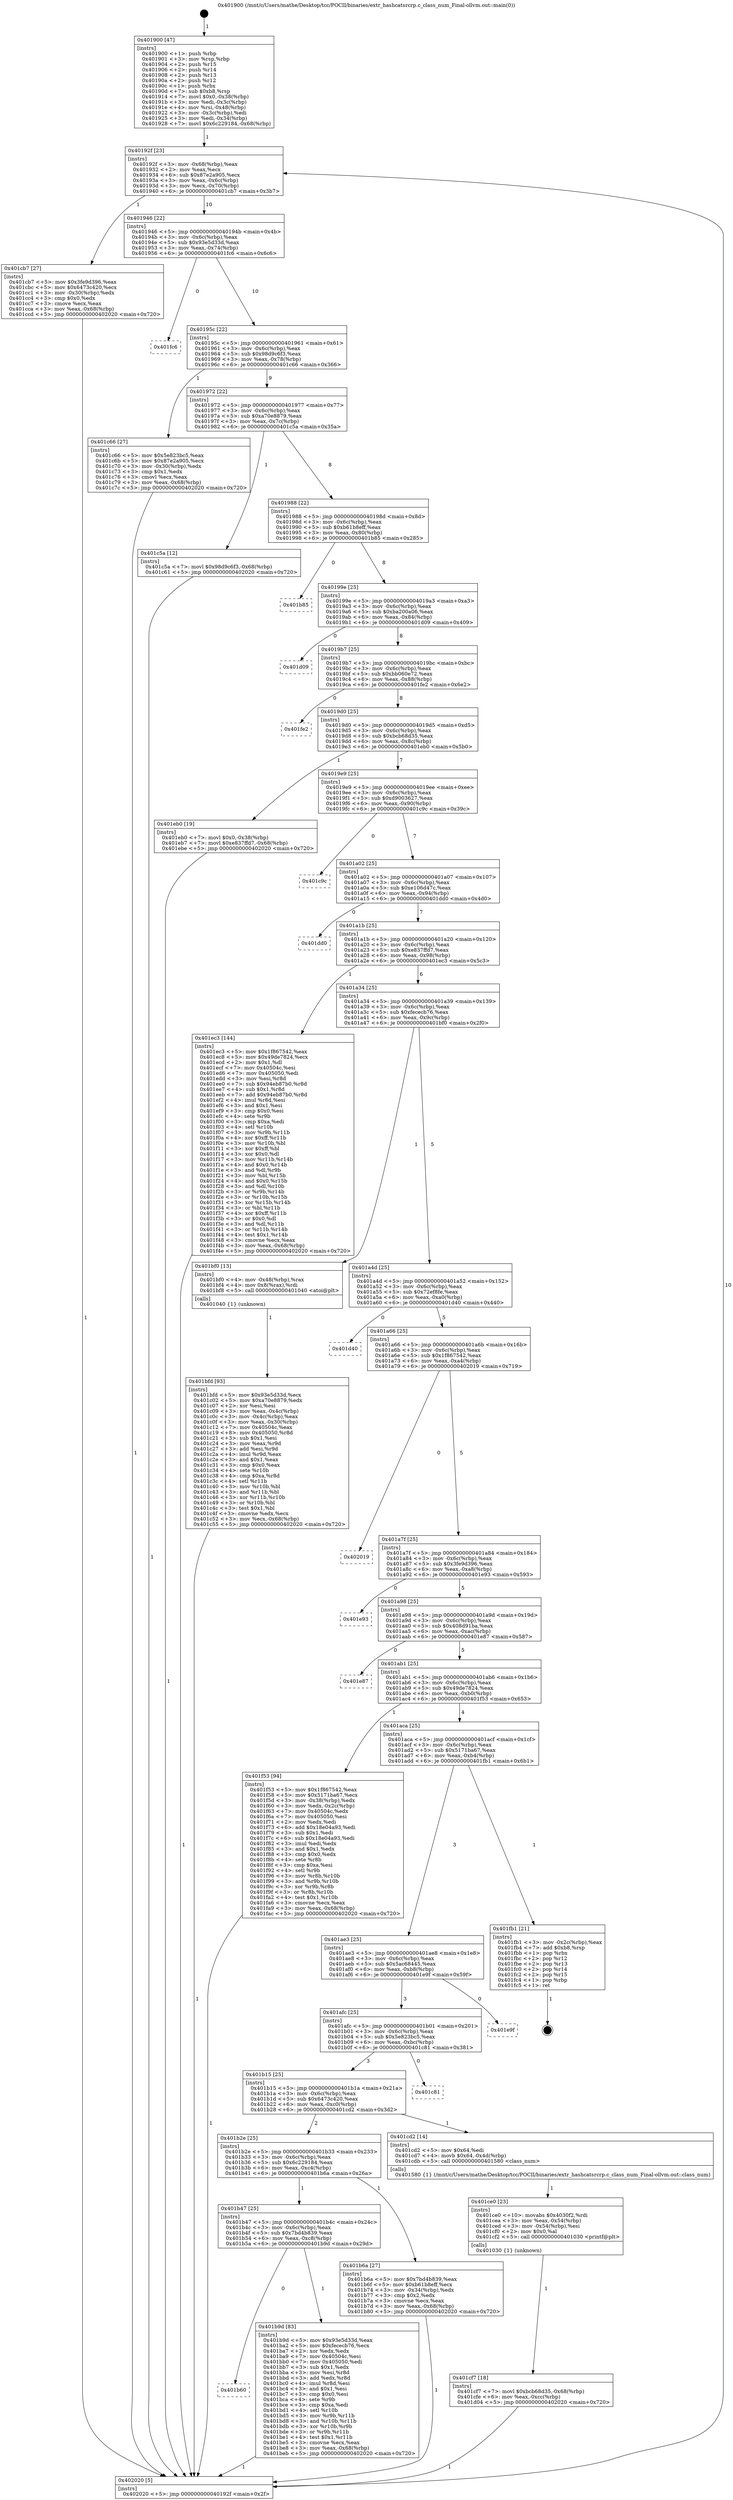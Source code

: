 digraph "0x401900" {
  label = "0x401900 (/mnt/c/Users/mathe/Desktop/tcc/POCII/binaries/extr_hashcatsrcrp.c_class_num_Final-ollvm.out::main(0))"
  labelloc = "t"
  node[shape=record]

  Entry [label="",width=0.3,height=0.3,shape=circle,fillcolor=black,style=filled]
  "0x40192f" [label="{
     0x40192f [23]\l
     | [instrs]\l
     &nbsp;&nbsp;0x40192f \<+3\>: mov -0x68(%rbp),%eax\l
     &nbsp;&nbsp;0x401932 \<+2\>: mov %eax,%ecx\l
     &nbsp;&nbsp;0x401934 \<+6\>: sub $0x87e2a905,%ecx\l
     &nbsp;&nbsp;0x40193a \<+3\>: mov %eax,-0x6c(%rbp)\l
     &nbsp;&nbsp;0x40193d \<+3\>: mov %ecx,-0x70(%rbp)\l
     &nbsp;&nbsp;0x401940 \<+6\>: je 0000000000401cb7 \<main+0x3b7\>\l
  }"]
  "0x401cb7" [label="{
     0x401cb7 [27]\l
     | [instrs]\l
     &nbsp;&nbsp;0x401cb7 \<+5\>: mov $0x3fe9d396,%eax\l
     &nbsp;&nbsp;0x401cbc \<+5\>: mov $0x6473c420,%ecx\l
     &nbsp;&nbsp;0x401cc1 \<+3\>: mov -0x30(%rbp),%edx\l
     &nbsp;&nbsp;0x401cc4 \<+3\>: cmp $0x0,%edx\l
     &nbsp;&nbsp;0x401cc7 \<+3\>: cmove %ecx,%eax\l
     &nbsp;&nbsp;0x401cca \<+3\>: mov %eax,-0x68(%rbp)\l
     &nbsp;&nbsp;0x401ccd \<+5\>: jmp 0000000000402020 \<main+0x720\>\l
  }"]
  "0x401946" [label="{
     0x401946 [22]\l
     | [instrs]\l
     &nbsp;&nbsp;0x401946 \<+5\>: jmp 000000000040194b \<main+0x4b\>\l
     &nbsp;&nbsp;0x40194b \<+3\>: mov -0x6c(%rbp),%eax\l
     &nbsp;&nbsp;0x40194e \<+5\>: sub $0x93e5d33d,%eax\l
     &nbsp;&nbsp;0x401953 \<+3\>: mov %eax,-0x74(%rbp)\l
     &nbsp;&nbsp;0x401956 \<+6\>: je 0000000000401fc6 \<main+0x6c6\>\l
  }"]
  Exit [label="",width=0.3,height=0.3,shape=circle,fillcolor=black,style=filled,peripheries=2]
  "0x401fc6" [label="{
     0x401fc6\l
  }", style=dashed]
  "0x40195c" [label="{
     0x40195c [22]\l
     | [instrs]\l
     &nbsp;&nbsp;0x40195c \<+5\>: jmp 0000000000401961 \<main+0x61\>\l
     &nbsp;&nbsp;0x401961 \<+3\>: mov -0x6c(%rbp),%eax\l
     &nbsp;&nbsp;0x401964 \<+5\>: sub $0x98d9c6f3,%eax\l
     &nbsp;&nbsp;0x401969 \<+3\>: mov %eax,-0x78(%rbp)\l
     &nbsp;&nbsp;0x40196c \<+6\>: je 0000000000401c66 \<main+0x366\>\l
  }"]
  "0x401cf7" [label="{
     0x401cf7 [18]\l
     | [instrs]\l
     &nbsp;&nbsp;0x401cf7 \<+7\>: movl $0xbcb68d35,-0x68(%rbp)\l
     &nbsp;&nbsp;0x401cfe \<+6\>: mov %eax,-0xcc(%rbp)\l
     &nbsp;&nbsp;0x401d04 \<+5\>: jmp 0000000000402020 \<main+0x720\>\l
  }"]
  "0x401c66" [label="{
     0x401c66 [27]\l
     | [instrs]\l
     &nbsp;&nbsp;0x401c66 \<+5\>: mov $0x5e823bc5,%eax\l
     &nbsp;&nbsp;0x401c6b \<+5\>: mov $0x87e2a905,%ecx\l
     &nbsp;&nbsp;0x401c70 \<+3\>: mov -0x30(%rbp),%edx\l
     &nbsp;&nbsp;0x401c73 \<+3\>: cmp $0x1,%edx\l
     &nbsp;&nbsp;0x401c76 \<+3\>: cmovl %ecx,%eax\l
     &nbsp;&nbsp;0x401c79 \<+3\>: mov %eax,-0x68(%rbp)\l
     &nbsp;&nbsp;0x401c7c \<+5\>: jmp 0000000000402020 \<main+0x720\>\l
  }"]
  "0x401972" [label="{
     0x401972 [22]\l
     | [instrs]\l
     &nbsp;&nbsp;0x401972 \<+5\>: jmp 0000000000401977 \<main+0x77\>\l
     &nbsp;&nbsp;0x401977 \<+3\>: mov -0x6c(%rbp),%eax\l
     &nbsp;&nbsp;0x40197a \<+5\>: sub $0xa70e8879,%eax\l
     &nbsp;&nbsp;0x40197f \<+3\>: mov %eax,-0x7c(%rbp)\l
     &nbsp;&nbsp;0x401982 \<+6\>: je 0000000000401c5a \<main+0x35a\>\l
  }"]
  "0x401ce0" [label="{
     0x401ce0 [23]\l
     | [instrs]\l
     &nbsp;&nbsp;0x401ce0 \<+10\>: movabs $0x4030f2,%rdi\l
     &nbsp;&nbsp;0x401cea \<+3\>: mov %eax,-0x54(%rbp)\l
     &nbsp;&nbsp;0x401ced \<+3\>: mov -0x54(%rbp),%esi\l
     &nbsp;&nbsp;0x401cf0 \<+2\>: mov $0x0,%al\l
     &nbsp;&nbsp;0x401cf2 \<+5\>: call 0000000000401030 \<printf@plt\>\l
     | [calls]\l
     &nbsp;&nbsp;0x401030 \{1\} (unknown)\l
  }"]
  "0x401c5a" [label="{
     0x401c5a [12]\l
     | [instrs]\l
     &nbsp;&nbsp;0x401c5a \<+7\>: movl $0x98d9c6f3,-0x68(%rbp)\l
     &nbsp;&nbsp;0x401c61 \<+5\>: jmp 0000000000402020 \<main+0x720\>\l
  }"]
  "0x401988" [label="{
     0x401988 [22]\l
     | [instrs]\l
     &nbsp;&nbsp;0x401988 \<+5\>: jmp 000000000040198d \<main+0x8d\>\l
     &nbsp;&nbsp;0x40198d \<+3\>: mov -0x6c(%rbp),%eax\l
     &nbsp;&nbsp;0x401990 \<+5\>: sub $0xb61b8eff,%eax\l
     &nbsp;&nbsp;0x401995 \<+3\>: mov %eax,-0x80(%rbp)\l
     &nbsp;&nbsp;0x401998 \<+6\>: je 0000000000401b85 \<main+0x285\>\l
  }"]
  "0x401bfd" [label="{
     0x401bfd [93]\l
     | [instrs]\l
     &nbsp;&nbsp;0x401bfd \<+5\>: mov $0x93e5d33d,%ecx\l
     &nbsp;&nbsp;0x401c02 \<+5\>: mov $0xa70e8879,%edx\l
     &nbsp;&nbsp;0x401c07 \<+2\>: xor %esi,%esi\l
     &nbsp;&nbsp;0x401c09 \<+3\>: mov %eax,-0x4c(%rbp)\l
     &nbsp;&nbsp;0x401c0c \<+3\>: mov -0x4c(%rbp),%eax\l
     &nbsp;&nbsp;0x401c0f \<+3\>: mov %eax,-0x30(%rbp)\l
     &nbsp;&nbsp;0x401c12 \<+7\>: mov 0x40504c,%eax\l
     &nbsp;&nbsp;0x401c19 \<+8\>: mov 0x405050,%r8d\l
     &nbsp;&nbsp;0x401c21 \<+3\>: sub $0x1,%esi\l
     &nbsp;&nbsp;0x401c24 \<+3\>: mov %eax,%r9d\l
     &nbsp;&nbsp;0x401c27 \<+3\>: add %esi,%r9d\l
     &nbsp;&nbsp;0x401c2a \<+4\>: imul %r9d,%eax\l
     &nbsp;&nbsp;0x401c2e \<+3\>: and $0x1,%eax\l
     &nbsp;&nbsp;0x401c31 \<+3\>: cmp $0x0,%eax\l
     &nbsp;&nbsp;0x401c34 \<+4\>: sete %r10b\l
     &nbsp;&nbsp;0x401c38 \<+4\>: cmp $0xa,%r8d\l
     &nbsp;&nbsp;0x401c3c \<+4\>: setl %r11b\l
     &nbsp;&nbsp;0x401c40 \<+3\>: mov %r10b,%bl\l
     &nbsp;&nbsp;0x401c43 \<+3\>: and %r11b,%bl\l
     &nbsp;&nbsp;0x401c46 \<+3\>: xor %r11b,%r10b\l
     &nbsp;&nbsp;0x401c49 \<+3\>: or %r10b,%bl\l
     &nbsp;&nbsp;0x401c4c \<+3\>: test $0x1,%bl\l
     &nbsp;&nbsp;0x401c4f \<+3\>: cmovne %edx,%ecx\l
     &nbsp;&nbsp;0x401c52 \<+3\>: mov %ecx,-0x68(%rbp)\l
     &nbsp;&nbsp;0x401c55 \<+5\>: jmp 0000000000402020 \<main+0x720\>\l
  }"]
  "0x401b85" [label="{
     0x401b85\l
  }", style=dashed]
  "0x40199e" [label="{
     0x40199e [25]\l
     | [instrs]\l
     &nbsp;&nbsp;0x40199e \<+5\>: jmp 00000000004019a3 \<main+0xa3\>\l
     &nbsp;&nbsp;0x4019a3 \<+3\>: mov -0x6c(%rbp),%eax\l
     &nbsp;&nbsp;0x4019a6 \<+5\>: sub $0xba200a06,%eax\l
     &nbsp;&nbsp;0x4019ab \<+6\>: mov %eax,-0x84(%rbp)\l
     &nbsp;&nbsp;0x4019b1 \<+6\>: je 0000000000401d09 \<main+0x409\>\l
  }"]
  "0x401b60" [label="{
     0x401b60\l
  }", style=dashed]
  "0x401d09" [label="{
     0x401d09\l
  }", style=dashed]
  "0x4019b7" [label="{
     0x4019b7 [25]\l
     | [instrs]\l
     &nbsp;&nbsp;0x4019b7 \<+5\>: jmp 00000000004019bc \<main+0xbc\>\l
     &nbsp;&nbsp;0x4019bc \<+3\>: mov -0x6c(%rbp),%eax\l
     &nbsp;&nbsp;0x4019bf \<+5\>: sub $0xbb060e72,%eax\l
     &nbsp;&nbsp;0x4019c4 \<+6\>: mov %eax,-0x88(%rbp)\l
     &nbsp;&nbsp;0x4019ca \<+6\>: je 0000000000401fe2 \<main+0x6e2\>\l
  }"]
  "0x401b9d" [label="{
     0x401b9d [83]\l
     | [instrs]\l
     &nbsp;&nbsp;0x401b9d \<+5\>: mov $0x93e5d33d,%eax\l
     &nbsp;&nbsp;0x401ba2 \<+5\>: mov $0xfececb76,%ecx\l
     &nbsp;&nbsp;0x401ba7 \<+2\>: xor %edx,%edx\l
     &nbsp;&nbsp;0x401ba9 \<+7\>: mov 0x40504c,%esi\l
     &nbsp;&nbsp;0x401bb0 \<+7\>: mov 0x405050,%edi\l
     &nbsp;&nbsp;0x401bb7 \<+3\>: sub $0x1,%edx\l
     &nbsp;&nbsp;0x401bba \<+3\>: mov %esi,%r8d\l
     &nbsp;&nbsp;0x401bbd \<+3\>: add %edx,%r8d\l
     &nbsp;&nbsp;0x401bc0 \<+4\>: imul %r8d,%esi\l
     &nbsp;&nbsp;0x401bc4 \<+3\>: and $0x1,%esi\l
     &nbsp;&nbsp;0x401bc7 \<+3\>: cmp $0x0,%esi\l
     &nbsp;&nbsp;0x401bca \<+4\>: sete %r9b\l
     &nbsp;&nbsp;0x401bce \<+3\>: cmp $0xa,%edi\l
     &nbsp;&nbsp;0x401bd1 \<+4\>: setl %r10b\l
     &nbsp;&nbsp;0x401bd5 \<+3\>: mov %r9b,%r11b\l
     &nbsp;&nbsp;0x401bd8 \<+3\>: and %r10b,%r11b\l
     &nbsp;&nbsp;0x401bdb \<+3\>: xor %r10b,%r9b\l
     &nbsp;&nbsp;0x401bde \<+3\>: or %r9b,%r11b\l
     &nbsp;&nbsp;0x401be1 \<+4\>: test $0x1,%r11b\l
     &nbsp;&nbsp;0x401be5 \<+3\>: cmovne %ecx,%eax\l
     &nbsp;&nbsp;0x401be8 \<+3\>: mov %eax,-0x68(%rbp)\l
     &nbsp;&nbsp;0x401beb \<+5\>: jmp 0000000000402020 \<main+0x720\>\l
  }"]
  "0x401fe2" [label="{
     0x401fe2\l
  }", style=dashed]
  "0x4019d0" [label="{
     0x4019d0 [25]\l
     | [instrs]\l
     &nbsp;&nbsp;0x4019d0 \<+5\>: jmp 00000000004019d5 \<main+0xd5\>\l
     &nbsp;&nbsp;0x4019d5 \<+3\>: mov -0x6c(%rbp),%eax\l
     &nbsp;&nbsp;0x4019d8 \<+5\>: sub $0xbcb68d35,%eax\l
     &nbsp;&nbsp;0x4019dd \<+6\>: mov %eax,-0x8c(%rbp)\l
     &nbsp;&nbsp;0x4019e3 \<+6\>: je 0000000000401eb0 \<main+0x5b0\>\l
  }"]
  "0x401900" [label="{
     0x401900 [47]\l
     | [instrs]\l
     &nbsp;&nbsp;0x401900 \<+1\>: push %rbp\l
     &nbsp;&nbsp;0x401901 \<+3\>: mov %rsp,%rbp\l
     &nbsp;&nbsp;0x401904 \<+2\>: push %r15\l
     &nbsp;&nbsp;0x401906 \<+2\>: push %r14\l
     &nbsp;&nbsp;0x401908 \<+2\>: push %r13\l
     &nbsp;&nbsp;0x40190a \<+2\>: push %r12\l
     &nbsp;&nbsp;0x40190c \<+1\>: push %rbx\l
     &nbsp;&nbsp;0x40190d \<+7\>: sub $0xb8,%rsp\l
     &nbsp;&nbsp;0x401914 \<+7\>: movl $0x0,-0x38(%rbp)\l
     &nbsp;&nbsp;0x40191b \<+3\>: mov %edi,-0x3c(%rbp)\l
     &nbsp;&nbsp;0x40191e \<+4\>: mov %rsi,-0x48(%rbp)\l
     &nbsp;&nbsp;0x401922 \<+3\>: mov -0x3c(%rbp),%edi\l
     &nbsp;&nbsp;0x401925 \<+3\>: mov %edi,-0x34(%rbp)\l
     &nbsp;&nbsp;0x401928 \<+7\>: movl $0x6c229184,-0x68(%rbp)\l
  }"]
  "0x401eb0" [label="{
     0x401eb0 [19]\l
     | [instrs]\l
     &nbsp;&nbsp;0x401eb0 \<+7\>: movl $0x0,-0x38(%rbp)\l
     &nbsp;&nbsp;0x401eb7 \<+7\>: movl $0xe837ffd7,-0x68(%rbp)\l
     &nbsp;&nbsp;0x401ebe \<+5\>: jmp 0000000000402020 \<main+0x720\>\l
  }"]
  "0x4019e9" [label="{
     0x4019e9 [25]\l
     | [instrs]\l
     &nbsp;&nbsp;0x4019e9 \<+5\>: jmp 00000000004019ee \<main+0xee\>\l
     &nbsp;&nbsp;0x4019ee \<+3\>: mov -0x6c(%rbp),%eax\l
     &nbsp;&nbsp;0x4019f1 \<+5\>: sub $0xd9003627,%eax\l
     &nbsp;&nbsp;0x4019f6 \<+6\>: mov %eax,-0x90(%rbp)\l
     &nbsp;&nbsp;0x4019fc \<+6\>: je 0000000000401c9c \<main+0x39c\>\l
  }"]
  "0x402020" [label="{
     0x402020 [5]\l
     | [instrs]\l
     &nbsp;&nbsp;0x402020 \<+5\>: jmp 000000000040192f \<main+0x2f\>\l
  }"]
  "0x401c9c" [label="{
     0x401c9c\l
  }", style=dashed]
  "0x401a02" [label="{
     0x401a02 [25]\l
     | [instrs]\l
     &nbsp;&nbsp;0x401a02 \<+5\>: jmp 0000000000401a07 \<main+0x107\>\l
     &nbsp;&nbsp;0x401a07 \<+3\>: mov -0x6c(%rbp),%eax\l
     &nbsp;&nbsp;0x401a0a \<+5\>: sub $0xe106d47c,%eax\l
     &nbsp;&nbsp;0x401a0f \<+6\>: mov %eax,-0x94(%rbp)\l
     &nbsp;&nbsp;0x401a15 \<+6\>: je 0000000000401dd0 \<main+0x4d0\>\l
  }"]
  "0x401b47" [label="{
     0x401b47 [25]\l
     | [instrs]\l
     &nbsp;&nbsp;0x401b47 \<+5\>: jmp 0000000000401b4c \<main+0x24c\>\l
     &nbsp;&nbsp;0x401b4c \<+3\>: mov -0x6c(%rbp),%eax\l
     &nbsp;&nbsp;0x401b4f \<+5\>: sub $0x7bd4b839,%eax\l
     &nbsp;&nbsp;0x401b54 \<+6\>: mov %eax,-0xc8(%rbp)\l
     &nbsp;&nbsp;0x401b5a \<+6\>: je 0000000000401b9d \<main+0x29d\>\l
  }"]
  "0x401dd0" [label="{
     0x401dd0\l
  }", style=dashed]
  "0x401a1b" [label="{
     0x401a1b [25]\l
     | [instrs]\l
     &nbsp;&nbsp;0x401a1b \<+5\>: jmp 0000000000401a20 \<main+0x120\>\l
     &nbsp;&nbsp;0x401a20 \<+3\>: mov -0x6c(%rbp),%eax\l
     &nbsp;&nbsp;0x401a23 \<+5\>: sub $0xe837ffd7,%eax\l
     &nbsp;&nbsp;0x401a28 \<+6\>: mov %eax,-0x98(%rbp)\l
     &nbsp;&nbsp;0x401a2e \<+6\>: je 0000000000401ec3 \<main+0x5c3\>\l
  }"]
  "0x401b6a" [label="{
     0x401b6a [27]\l
     | [instrs]\l
     &nbsp;&nbsp;0x401b6a \<+5\>: mov $0x7bd4b839,%eax\l
     &nbsp;&nbsp;0x401b6f \<+5\>: mov $0xb61b8eff,%ecx\l
     &nbsp;&nbsp;0x401b74 \<+3\>: mov -0x34(%rbp),%edx\l
     &nbsp;&nbsp;0x401b77 \<+3\>: cmp $0x2,%edx\l
     &nbsp;&nbsp;0x401b7a \<+3\>: cmovne %ecx,%eax\l
     &nbsp;&nbsp;0x401b7d \<+3\>: mov %eax,-0x68(%rbp)\l
     &nbsp;&nbsp;0x401b80 \<+5\>: jmp 0000000000402020 \<main+0x720\>\l
  }"]
  "0x401ec3" [label="{
     0x401ec3 [144]\l
     | [instrs]\l
     &nbsp;&nbsp;0x401ec3 \<+5\>: mov $0x1f867542,%eax\l
     &nbsp;&nbsp;0x401ec8 \<+5\>: mov $0x49de7824,%ecx\l
     &nbsp;&nbsp;0x401ecd \<+2\>: mov $0x1,%dl\l
     &nbsp;&nbsp;0x401ecf \<+7\>: mov 0x40504c,%esi\l
     &nbsp;&nbsp;0x401ed6 \<+7\>: mov 0x405050,%edi\l
     &nbsp;&nbsp;0x401edd \<+3\>: mov %esi,%r8d\l
     &nbsp;&nbsp;0x401ee0 \<+7\>: sub $0x94eb87b0,%r8d\l
     &nbsp;&nbsp;0x401ee7 \<+4\>: sub $0x1,%r8d\l
     &nbsp;&nbsp;0x401eeb \<+7\>: add $0x94eb87b0,%r8d\l
     &nbsp;&nbsp;0x401ef2 \<+4\>: imul %r8d,%esi\l
     &nbsp;&nbsp;0x401ef6 \<+3\>: and $0x1,%esi\l
     &nbsp;&nbsp;0x401ef9 \<+3\>: cmp $0x0,%esi\l
     &nbsp;&nbsp;0x401efc \<+4\>: sete %r9b\l
     &nbsp;&nbsp;0x401f00 \<+3\>: cmp $0xa,%edi\l
     &nbsp;&nbsp;0x401f03 \<+4\>: setl %r10b\l
     &nbsp;&nbsp;0x401f07 \<+3\>: mov %r9b,%r11b\l
     &nbsp;&nbsp;0x401f0a \<+4\>: xor $0xff,%r11b\l
     &nbsp;&nbsp;0x401f0e \<+3\>: mov %r10b,%bl\l
     &nbsp;&nbsp;0x401f11 \<+3\>: xor $0xff,%bl\l
     &nbsp;&nbsp;0x401f14 \<+3\>: xor $0x0,%dl\l
     &nbsp;&nbsp;0x401f17 \<+3\>: mov %r11b,%r14b\l
     &nbsp;&nbsp;0x401f1a \<+4\>: and $0x0,%r14b\l
     &nbsp;&nbsp;0x401f1e \<+3\>: and %dl,%r9b\l
     &nbsp;&nbsp;0x401f21 \<+3\>: mov %bl,%r15b\l
     &nbsp;&nbsp;0x401f24 \<+4\>: and $0x0,%r15b\l
     &nbsp;&nbsp;0x401f28 \<+3\>: and %dl,%r10b\l
     &nbsp;&nbsp;0x401f2b \<+3\>: or %r9b,%r14b\l
     &nbsp;&nbsp;0x401f2e \<+3\>: or %r10b,%r15b\l
     &nbsp;&nbsp;0x401f31 \<+3\>: xor %r15b,%r14b\l
     &nbsp;&nbsp;0x401f34 \<+3\>: or %bl,%r11b\l
     &nbsp;&nbsp;0x401f37 \<+4\>: xor $0xff,%r11b\l
     &nbsp;&nbsp;0x401f3b \<+3\>: or $0x0,%dl\l
     &nbsp;&nbsp;0x401f3e \<+3\>: and %dl,%r11b\l
     &nbsp;&nbsp;0x401f41 \<+3\>: or %r11b,%r14b\l
     &nbsp;&nbsp;0x401f44 \<+4\>: test $0x1,%r14b\l
     &nbsp;&nbsp;0x401f48 \<+3\>: cmovne %ecx,%eax\l
     &nbsp;&nbsp;0x401f4b \<+3\>: mov %eax,-0x68(%rbp)\l
     &nbsp;&nbsp;0x401f4e \<+5\>: jmp 0000000000402020 \<main+0x720\>\l
  }"]
  "0x401a34" [label="{
     0x401a34 [25]\l
     | [instrs]\l
     &nbsp;&nbsp;0x401a34 \<+5\>: jmp 0000000000401a39 \<main+0x139\>\l
     &nbsp;&nbsp;0x401a39 \<+3\>: mov -0x6c(%rbp),%eax\l
     &nbsp;&nbsp;0x401a3c \<+5\>: sub $0xfececb76,%eax\l
     &nbsp;&nbsp;0x401a41 \<+6\>: mov %eax,-0x9c(%rbp)\l
     &nbsp;&nbsp;0x401a47 \<+6\>: je 0000000000401bf0 \<main+0x2f0\>\l
  }"]
  "0x401b2e" [label="{
     0x401b2e [25]\l
     | [instrs]\l
     &nbsp;&nbsp;0x401b2e \<+5\>: jmp 0000000000401b33 \<main+0x233\>\l
     &nbsp;&nbsp;0x401b33 \<+3\>: mov -0x6c(%rbp),%eax\l
     &nbsp;&nbsp;0x401b36 \<+5\>: sub $0x6c229184,%eax\l
     &nbsp;&nbsp;0x401b3b \<+6\>: mov %eax,-0xc4(%rbp)\l
     &nbsp;&nbsp;0x401b41 \<+6\>: je 0000000000401b6a \<main+0x26a\>\l
  }"]
  "0x401bf0" [label="{
     0x401bf0 [13]\l
     | [instrs]\l
     &nbsp;&nbsp;0x401bf0 \<+4\>: mov -0x48(%rbp),%rax\l
     &nbsp;&nbsp;0x401bf4 \<+4\>: mov 0x8(%rax),%rdi\l
     &nbsp;&nbsp;0x401bf8 \<+5\>: call 0000000000401040 \<atoi@plt\>\l
     | [calls]\l
     &nbsp;&nbsp;0x401040 \{1\} (unknown)\l
  }"]
  "0x401a4d" [label="{
     0x401a4d [25]\l
     | [instrs]\l
     &nbsp;&nbsp;0x401a4d \<+5\>: jmp 0000000000401a52 \<main+0x152\>\l
     &nbsp;&nbsp;0x401a52 \<+3\>: mov -0x6c(%rbp),%eax\l
     &nbsp;&nbsp;0x401a55 \<+5\>: sub $0x72ef8fe,%eax\l
     &nbsp;&nbsp;0x401a5a \<+6\>: mov %eax,-0xa0(%rbp)\l
     &nbsp;&nbsp;0x401a60 \<+6\>: je 0000000000401d40 \<main+0x440\>\l
  }"]
  "0x401cd2" [label="{
     0x401cd2 [14]\l
     | [instrs]\l
     &nbsp;&nbsp;0x401cd2 \<+5\>: mov $0x64,%edi\l
     &nbsp;&nbsp;0x401cd7 \<+4\>: movb $0x64,-0x4d(%rbp)\l
     &nbsp;&nbsp;0x401cdb \<+5\>: call 0000000000401580 \<class_num\>\l
     | [calls]\l
     &nbsp;&nbsp;0x401580 \{1\} (/mnt/c/Users/mathe/Desktop/tcc/POCII/binaries/extr_hashcatsrcrp.c_class_num_Final-ollvm.out::class_num)\l
  }"]
  "0x401d40" [label="{
     0x401d40\l
  }", style=dashed]
  "0x401a66" [label="{
     0x401a66 [25]\l
     | [instrs]\l
     &nbsp;&nbsp;0x401a66 \<+5\>: jmp 0000000000401a6b \<main+0x16b\>\l
     &nbsp;&nbsp;0x401a6b \<+3\>: mov -0x6c(%rbp),%eax\l
     &nbsp;&nbsp;0x401a6e \<+5\>: sub $0x1f867542,%eax\l
     &nbsp;&nbsp;0x401a73 \<+6\>: mov %eax,-0xa4(%rbp)\l
     &nbsp;&nbsp;0x401a79 \<+6\>: je 0000000000402019 \<main+0x719\>\l
  }"]
  "0x401b15" [label="{
     0x401b15 [25]\l
     | [instrs]\l
     &nbsp;&nbsp;0x401b15 \<+5\>: jmp 0000000000401b1a \<main+0x21a\>\l
     &nbsp;&nbsp;0x401b1a \<+3\>: mov -0x6c(%rbp),%eax\l
     &nbsp;&nbsp;0x401b1d \<+5\>: sub $0x6473c420,%eax\l
     &nbsp;&nbsp;0x401b22 \<+6\>: mov %eax,-0xc0(%rbp)\l
     &nbsp;&nbsp;0x401b28 \<+6\>: je 0000000000401cd2 \<main+0x3d2\>\l
  }"]
  "0x402019" [label="{
     0x402019\l
  }", style=dashed]
  "0x401a7f" [label="{
     0x401a7f [25]\l
     | [instrs]\l
     &nbsp;&nbsp;0x401a7f \<+5\>: jmp 0000000000401a84 \<main+0x184\>\l
     &nbsp;&nbsp;0x401a84 \<+3\>: mov -0x6c(%rbp),%eax\l
     &nbsp;&nbsp;0x401a87 \<+5\>: sub $0x3fe9d396,%eax\l
     &nbsp;&nbsp;0x401a8c \<+6\>: mov %eax,-0xa8(%rbp)\l
     &nbsp;&nbsp;0x401a92 \<+6\>: je 0000000000401e93 \<main+0x593\>\l
  }"]
  "0x401c81" [label="{
     0x401c81\l
  }", style=dashed]
  "0x401e93" [label="{
     0x401e93\l
  }", style=dashed]
  "0x401a98" [label="{
     0x401a98 [25]\l
     | [instrs]\l
     &nbsp;&nbsp;0x401a98 \<+5\>: jmp 0000000000401a9d \<main+0x19d\>\l
     &nbsp;&nbsp;0x401a9d \<+3\>: mov -0x6c(%rbp),%eax\l
     &nbsp;&nbsp;0x401aa0 \<+5\>: sub $0x408d91ba,%eax\l
     &nbsp;&nbsp;0x401aa5 \<+6\>: mov %eax,-0xac(%rbp)\l
     &nbsp;&nbsp;0x401aab \<+6\>: je 0000000000401e87 \<main+0x587\>\l
  }"]
  "0x401afc" [label="{
     0x401afc [25]\l
     | [instrs]\l
     &nbsp;&nbsp;0x401afc \<+5\>: jmp 0000000000401b01 \<main+0x201\>\l
     &nbsp;&nbsp;0x401b01 \<+3\>: mov -0x6c(%rbp),%eax\l
     &nbsp;&nbsp;0x401b04 \<+5\>: sub $0x5e823bc5,%eax\l
     &nbsp;&nbsp;0x401b09 \<+6\>: mov %eax,-0xbc(%rbp)\l
     &nbsp;&nbsp;0x401b0f \<+6\>: je 0000000000401c81 \<main+0x381\>\l
  }"]
  "0x401e87" [label="{
     0x401e87\l
  }", style=dashed]
  "0x401ab1" [label="{
     0x401ab1 [25]\l
     | [instrs]\l
     &nbsp;&nbsp;0x401ab1 \<+5\>: jmp 0000000000401ab6 \<main+0x1b6\>\l
     &nbsp;&nbsp;0x401ab6 \<+3\>: mov -0x6c(%rbp),%eax\l
     &nbsp;&nbsp;0x401ab9 \<+5\>: sub $0x49de7824,%eax\l
     &nbsp;&nbsp;0x401abe \<+6\>: mov %eax,-0xb0(%rbp)\l
     &nbsp;&nbsp;0x401ac4 \<+6\>: je 0000000000401f53 \<main+0x653\>\l
  }"]
  "0x401e9f" [label="{
     0x401e9f\l
  }", style=dashed]
  "0x401f53" [label="{
     0x401f53 [94]\l
     | [instrs]\l
     &nbsp;&nbsp;0x401f53 \<+5\>: mov $0x1f867542,%eax\l
     &nbsp;&nbsp;0x401f58 \<+5\>: mov $0x5171ba67,%ecx\l
     &nbsp;&nbsp;0x401f5d \<+3\>: mov -0x38(%rbp),%edx\l
     &nbsp;&nbsp;0x401f60 \<+3\>: mov %edx,-0x2c(%rbp)\l
     &nbsp;&nbsp;0x401f63 \<+7\>: mov 0x40504c,%edx\l
     &nbsp;&nbsp;0x401f6a \<+7\>: mov 0x405050,%esi\l
     &nbsp;&nbsp;0x401f71 \<+2\>: mov %edx,%edi\l
     &nbsp;&nbsp;0x401f73 \<+6\>: add $0x18e04a93,%edi\l
     &nbsp;&nbsp;0x401f79 \<+3\>: sub $0x1,%edi\l
     &nbsp;&nbsp;0x401f7c \<+6\>: sub $0x18e04a93,%edi\l
     &nbsp;&nbsp;0x401f82 \<+3\>: imul %edi,%edx\l
     &nbsp;&nbsp;0x401f85 \<+3\>: and $0x1,%edx\l
     &nbsp;&nbsp;0x401f88 \<+3\>: cmp $0x0,%edx\l
     &nbsp;&nbsp;0x401f8b \<+4\>: sete %r8b\l
     &nbsp;&nbsp;0x401f8f \<+3\>: cmp $0xa,%esi\l
     &nbsp;&nbsp;0x401f92 \<+4\>: setl %r9b\l
     &nbsp;&nbsp;0x401f96 \<+3\>: mov %r8b,%r10b\l
     &nbsp;&nbsp;0x401f99 \<+3\>: and %r9b,%r10b\l
     &nbsp;&nbsp;0x401f9c \<+3\>: xor %r9b,%r8b\l
     &nbsp;&nbsp;0x401f9f \<+3\>: or %r8b,%r10b\l
     &nbsp;&nbsp;0x401fa2 \<+4\>: test $0x1,%r10b\l
     &nbsp;&nbsp;0x401fa6 \<+3\>: cmovne %ecx,%eax\l
     &nbsp;&nbsp;0x401fa9 \<+3\>: mov %eax,-0x68(%rbp)\l
     &nbsp;&nbsp;0x401fac \<+5\>: jmp 0000000000402020 \<main+0x720\>\l
  }"]
  "0x401aca" [label="{
     0x401aca [25]\l
     | [instrs]\l
     &nbsp;&nbsp;0x401aca \<+5\>: jmp 0000000000401acf \<main+0x1cf\>\l
     &nbsp;&nbsp;0x401acf \<+3\>: mov -0x6c(%rbp),%eax\l
     &nbsp;&nbsp;0x401ad2 \<+5\>: sub $0x5171ba67,%eax\l
     &nbsp;&nbsp;0x401ad7 \<+6\>: mov %eax,-0xb4(%rbp)\l
     &nbsp;&nbsp;0x401add \<+6\>: je 0000000000401fb1 \<main+0x6b1\>\l
  }"]
  "0x401ae3" [label="{
     0x401ae3 [25]\l
     | [instrs]\l
     &nbsp;&nbsp;0x401ae3 \<+5\>: jmp 0000000000401ae8 \<main+0x1e8\>\l
     &nbsp;&nbsp;0x401ae8 \<+3\>: mov -0x6c(%rbp),%eax\l
     &nbsp;&nbsp;0x401aeb \<+5\>: sub $0x5ac68445,%eax\l
     &nbsp;&nbsp;0x401af0 \<+6\>: mov %eax,-0xb8(%rbp)\l
     &nbsp;&nbsp;0x401af6 \<+6\>: je 0000000000401e9f \<main+0x59f\>\l
  }"]
  "0x401fb1" [label="{
     0x401fb1 [21]\l
     | [instrs]\l
     &nbsp;&nbsp;0x401fb1 \<+3\>: mov -0x2c(%rbp),%eax\l
     &nbsp;&nbsp;0x401fb4 \<+7\>: add $0xb8,%rsp\l
     &nbsp;&nbsp;0x401fbb \<+1\>: pop %rbx\l
     &nbsp;&nbsp;0x401fbc \<+2\>: pop %r12\l
     &nbsp;&nbsp;0x401fbe \<+2\>: pop %r13\l
     &nbsp;&nbsp;0x401fc0 \<+2\>: pop %r14\l
     &nbsp;&nbsp;0x401fc2 \<+2\>: pop %r15\l
     &nbsp;&nbsp;0x401fc4 \<+1\>: pop %rbp\l
     &nbsp;&nbsp;0x401fc5 \<+1\>: ret\l
  }"]
  Entry -> "0x401900" [label=" 1"]
  "0x40192f" -> "0x401cb7" [label=" 1"]
  "0x40192f" -> "0x401946" [label=" 10"]
  "0x401fb1" -> Exit [label=" 1"]
  "0x401946" -> "0x401fc6" [label=" 0"]
  "0x401946" -> "0x40195c" [label=" 10"]
  "0x401f53" -> "0x402020" [label=" 1"]
  "0x40195c" -> "0x401c66" [label=" 1"]
  "0x40195c" -> "0x401972" [label=" 9"]
  "0x401ec3" -> "0x402020" [label=" 1"]
  "0x401972" -> "0x401c5a" [label=" 1"]
  "0x401972" -> "0x401988" [label=" 8"]
  "0x401eb0" -> "0x402020" [label=" 1"]
  "0x401988" -> "0x401b85" [label=" 0"]
  "0x401988" -> "0x40199e" [label=" 8"]
  "0x401cf7" -> "0x402020" [label=" 1"]
  "0x40199e" -> "0x401d09" [label=" 0"]
  "0x40199e" -> "0x4019b7" [label=" 8"]
  "0x401ce0" -> "0x401cf7" [label=" 1"]
  "0x4019b7" -> "0x401fe2" [label=" 0"]
  "0x4019b7" -> "0x4019d0" [label=" 8"]
  "0x401cd2" -> "0x401ce0" [label=" 1"]
  "0x4019d0" -> "0x401eb0" [label=" 1"]
  "0x4019d0" -> "0x4019e9" [label=" 7"]
  "0x401c66" -> "0x402020" [label=" 1"]
  "0x4019e9" -> "0x401c9c" [label=" 0"]
  "0x4019e9" -> "0x401a02" [label=" 7"]
  "0x401c5a" -> "0x402020" [label=" 1"]
  "0x401a02" -> "0x401dd0" [label=" 0"]
  "0x401a02" -> "0x401a1b" [label=" 7"]
  "0x401bfd" -> "0x402020" [label=" 1"]
  "0x401a1b" -> "0x401ec3" [label=" 1"]
  "0x401a1b" -> "0x401a34" [label=" 6"]
  "0x401bf0" -> "0x401bfd" [label=" 1"]
  "0x401a34" -> "0x401bf0" [label=" 1"]
  "0x401a34" -> "0x401a4d" [label=" 5"]
  "0x401b47" -> "0x401b60" [label=" 0"]
  "0x401a4d" -> "0x401d40" [label=" 0"]
  "0x401a4d" -> "0x401a66" [label=" 5"]
  "0x401b47" -> "0x401b9d" [label=" 1"]
  "0x401a66" -> "0x402019" [label=" 0"]
  "0x401a66" -> "0x401a7f" [label=" 5"]
  "0x402020" -> "0x40192f" [label=" 10"]
  "0x401a7f" -> "0x401e93" [label=" 0"]
  "0x401a7f" -> "0x401a98" [label=" 5"]
  "0x401900" -> "0x40192f" [label=" 1"]
  "0x401a98" -> "0x401e87" [label=" 0"]
  "0x401a98" -> "0x401ab1" [label=" 5"]
  "0x401b2e" -> "0x401b47" [label=" 1"]
  "0x401ab1" -> "0x401f53" [label=" 1"]
  "0x401ab1" -> "0x401aca" [label=" 4"]
  "0x401b2e" -> "0x401b6a" [label=" 1"]
  "0x401aca" -> "0x401fb1" [label=" 1"]
  "0x401aca" -> "0x401ae3" [label=" 3"]
  "0x401b9d" -> "0x402020" [label=" 1"]
  "0x401ae3" -> "0x401e9f" [label=" 0"]
  "0x401ae3" -> "0x401afc" [label=" 3"]
  "0x401b6a" -> "0x402020" [label=" 1"]
  "0x401afc" -> "0x401c81" [label=" 0"]
  "0x401afc" -> "0x401b15" [label=" 3"]
  "0x401cb7" -> "0x402020" [label=" 1"]
  "0x401b15" -> "0x401cd2" [label=" 1"]
  "0x401b15" -> "0x401b2e" [label=" 2"]
}
